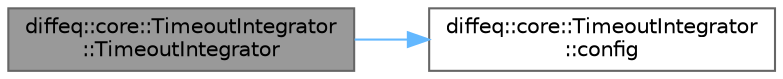 digraph "diffeq::core::TimeoutIntegrator::TimeoutIntegrator"
{
 // LATEX_PDF_SIZE
  bgcolor="transparent";
  edge [fontname=Helvetica,fontsize=10,labelfontname=Helvetica,labelfontsize=10];
  node [fontname=Helvetica,fontsize=10,shape=box,height=0.2,width=0.4];
  rankdir="LR";
  Node1 [id="Node000001",label="diffeq::core::TimeoutIntegrator\l::TimeoutIntegrator",height=0.2,width=0.4,color="gray40", fillcolor="grey60", style="filled", fontcolor="black",tooltip="Construct timeout integrator with integrator parameters."];
  Node1 -> Node2 [id="edge1_Node000001_Node000002",color="steelblue1",style="solid",tooltip=" "];
  Node2 [id="Node000002",label="diffeq::core::TimeoutIntegrator\l::config",height=0.2,width=0.4,color="grey40", fillcolor="white", style="filled",URL="$classdiffeq_1_1core_1_1_timeout_integrator.html#ad36e2fc291179c8c39a9d82d0fda0cfc",tooltip="Access timeout configuration."];
}

